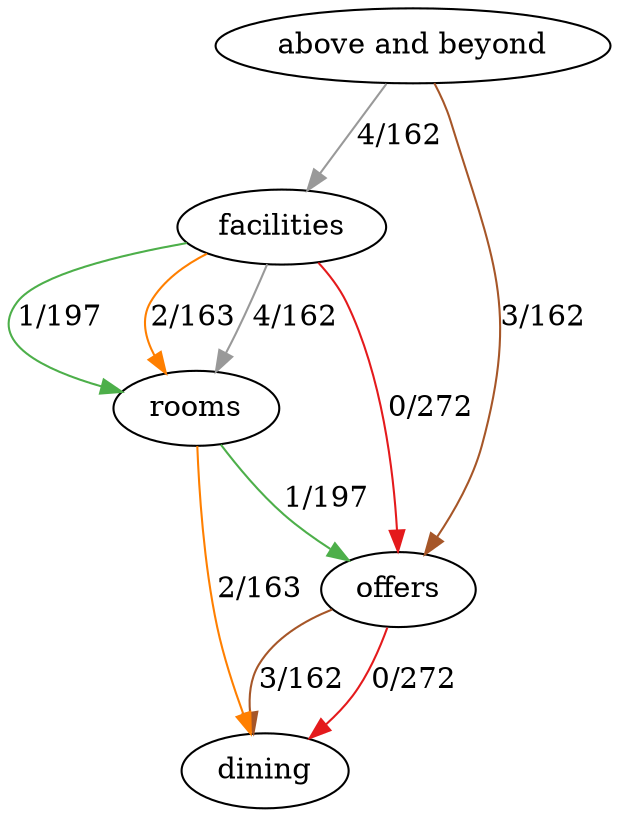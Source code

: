 digraph "" {
layout="dot";
"above and beyond";
facilities;
offers;
rooms;
dining;
"above and beyond" -> facilities  [color="#999999", key=0, label="4/162", weight=162];
"above and beyond" -> offers  [color="#a65628", key=0, label="3/162", weight=162];
facilities -> offers  [color="#e41a1c", key=0, label="0/272", weight=272];
facilities -> rooms  [color="#4daf4a", key=0, label="1/197", weight=197];
facilities -> rooms  [color="#ff7f00", key=1, label="2/163", weight=163];
facilities -> rooms  [color="#999999", key=2, label="4/162", weight=162];
offers -> dining  [color="#e41a1c", key=0, label="0/272", weight=272];
offers -> dining  [color="#a65628", key=1, label="3/162", weight=162];
rooms -> dining  [color="#ff7f00", key=0, label="2/163", weight=163];
rooms -> offers  [color="#4daf4a", key=0, label="1/197", weight=197];
}
